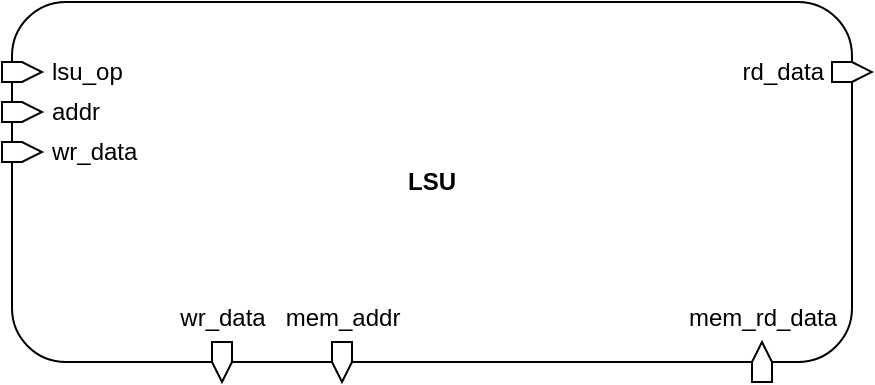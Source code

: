 <mxfile>
    <diagram id="BMyLjG-3utBB_Eki020r" name="Page-1">
        <mxGraphModel dx="-1135" dy="1143" grid="1" gridSize="10" guides="1" tooltips="1" connect="1" arrows="1" fold="1" page="1" pageScale="1" pageWidth="850" pageHeight="1100" math="0" shadow="0">
            <root>
                <mxCell id="0"/>
                <mxCell id="1" parent="0"/>
                <mxCell id="2" value="&lt;b&gt;LSU&lt;/b&gt;" style="rounded=1;whiteSpace=wrap;html=1;" vertex="1" parent="1">
                    <mxGeometry x="3613" y="460" width="420" height="180" as="geometry"/>
                </mxCell>
                <mxCell id="3" value="lsu_op" style="html=1;shadow=0;dashed=0;align=left;verticalAlign=middle;shape=mxgraph.arrows2.arrow;dy=0;dx=10;notch=0;labelPosition=right;verticalLabelPosition=middle;spacing=5;movable=1;resizable=1;rotatable=1;deletable=1;editable=1;locked=0;connectable=1;direction=east;" vertex="1" parent="1">
                    <mxGeometry x="3608" y="490" width="20" height="10" as="geometry"/>
                </mxCell>
                <mxCell id="4" value="addr" style="html=1;shadow=0;dashed=0;align=left;verticalAlign=middle;shape=mxgraph.arrows2.arrow;dy=0;dx=10;notch=0;labelPosition=right;verticalLabelPosition=middle;spacing=5;movable=1;resizable=1;rotatable=1;deletable=1;editable=1;locked=0;connectable=1;direction=east;" vertex="1" parent="1">
                    <mxGeometry x="3608" y="510" width="20" height="10" as="geometry"/>
                </mxCell>
                <mxCell id="5" value="wr_data" style="html=1;shadow=0;dashed=0;align=left;verticalAlign=middle;shape=mxgraph.arrows2.arrow;dy=0;dx=10;notch=0;labelPosition=right;verticalLabelPosition=middle;spacing=5;movable=1;resizable=1;rotatable=1;deletable=1;editable=1;locked=0;connectable=1;direction=east;" vertex="1" parent="1">
                    <mxGeometry x="3608" y="530" width="20" height="10" as="geometry"/>
                </mxCell>
                <mxCell id="6" value="mem_rd_data" style="html=1;shadow=0;dashed=0;align=center;verticalAlign=bottom;shape=mxgraph.arrows2.arrow;dy=0;dx=10;notch=0;labelPosition=center;verticalLabelPosition=top;spacing=5;movable=1;resizable=1;rotatable=1;deletable=1;editable=1;locked=0;connectable=1;direction=north;" vertex="1" parent="1">
                    <mxGeometry x="3983" y="630" width="10" height="20" as="geometry"/>
                </mxCell>
                <mxCell id="7" value="rd_data" style="html=1;shadow=0;dashed=0;align=right;verticalAlign=middle;shape=mxgraph.arrows2.arrow;dy=0;dx=10;notch=0;labelPosition=left;verticalLabelPosition=middle;spacing=5;movable=1;resizable=1;rotatable=1;deletable=1;editable=1;locked=0;connectable=1;direction=east;" vertex="1" parent="1">
                    <mxGeometry x="4023" y="490" width="20" height="10" as="geometry"/>
                </mxCell>
                <mxCell id="8" value="mem_addr" style="html=1;shadow=0;dashed=0;align=center;verticalAlign=bottom;shape=mxgraph.arrows2.arrow;dy=0;dx=10;notch=0;labelPosition=center;verticalLabelPosition=top;spacing=5;movable=1;resizable=1;rotatable=1;deletable=1;editable=1;locked=0;connectable=1;direction=south;" vertex="1" parent="1">
                    <mxGeometry x="3773" y="630" width="10" height="20" as="geometry"/>
                </mxCell>
                <mxCell id="9" value="wr_data" style="html=1;shadow=0;dashed=0;align=center;verticalAlign=bottom;shape=mxgraph.arrows2.arrow;dy=0;dx=10;notch=0;labelPosition=center;verticalLabelPosition=top;spacing=5;movable=1;resizable=1;rotatable=1;deletable=1;editable=1;locked=0;connectable=1;direction=south;" vertex="1" parent="1">
                    <mxGeometry x="3713" y="630" width="10" height="20" as="geometry"/>
                </mxCell>
            </root>
        </mxGraphModel>
    </diagram>
</mxfile>
